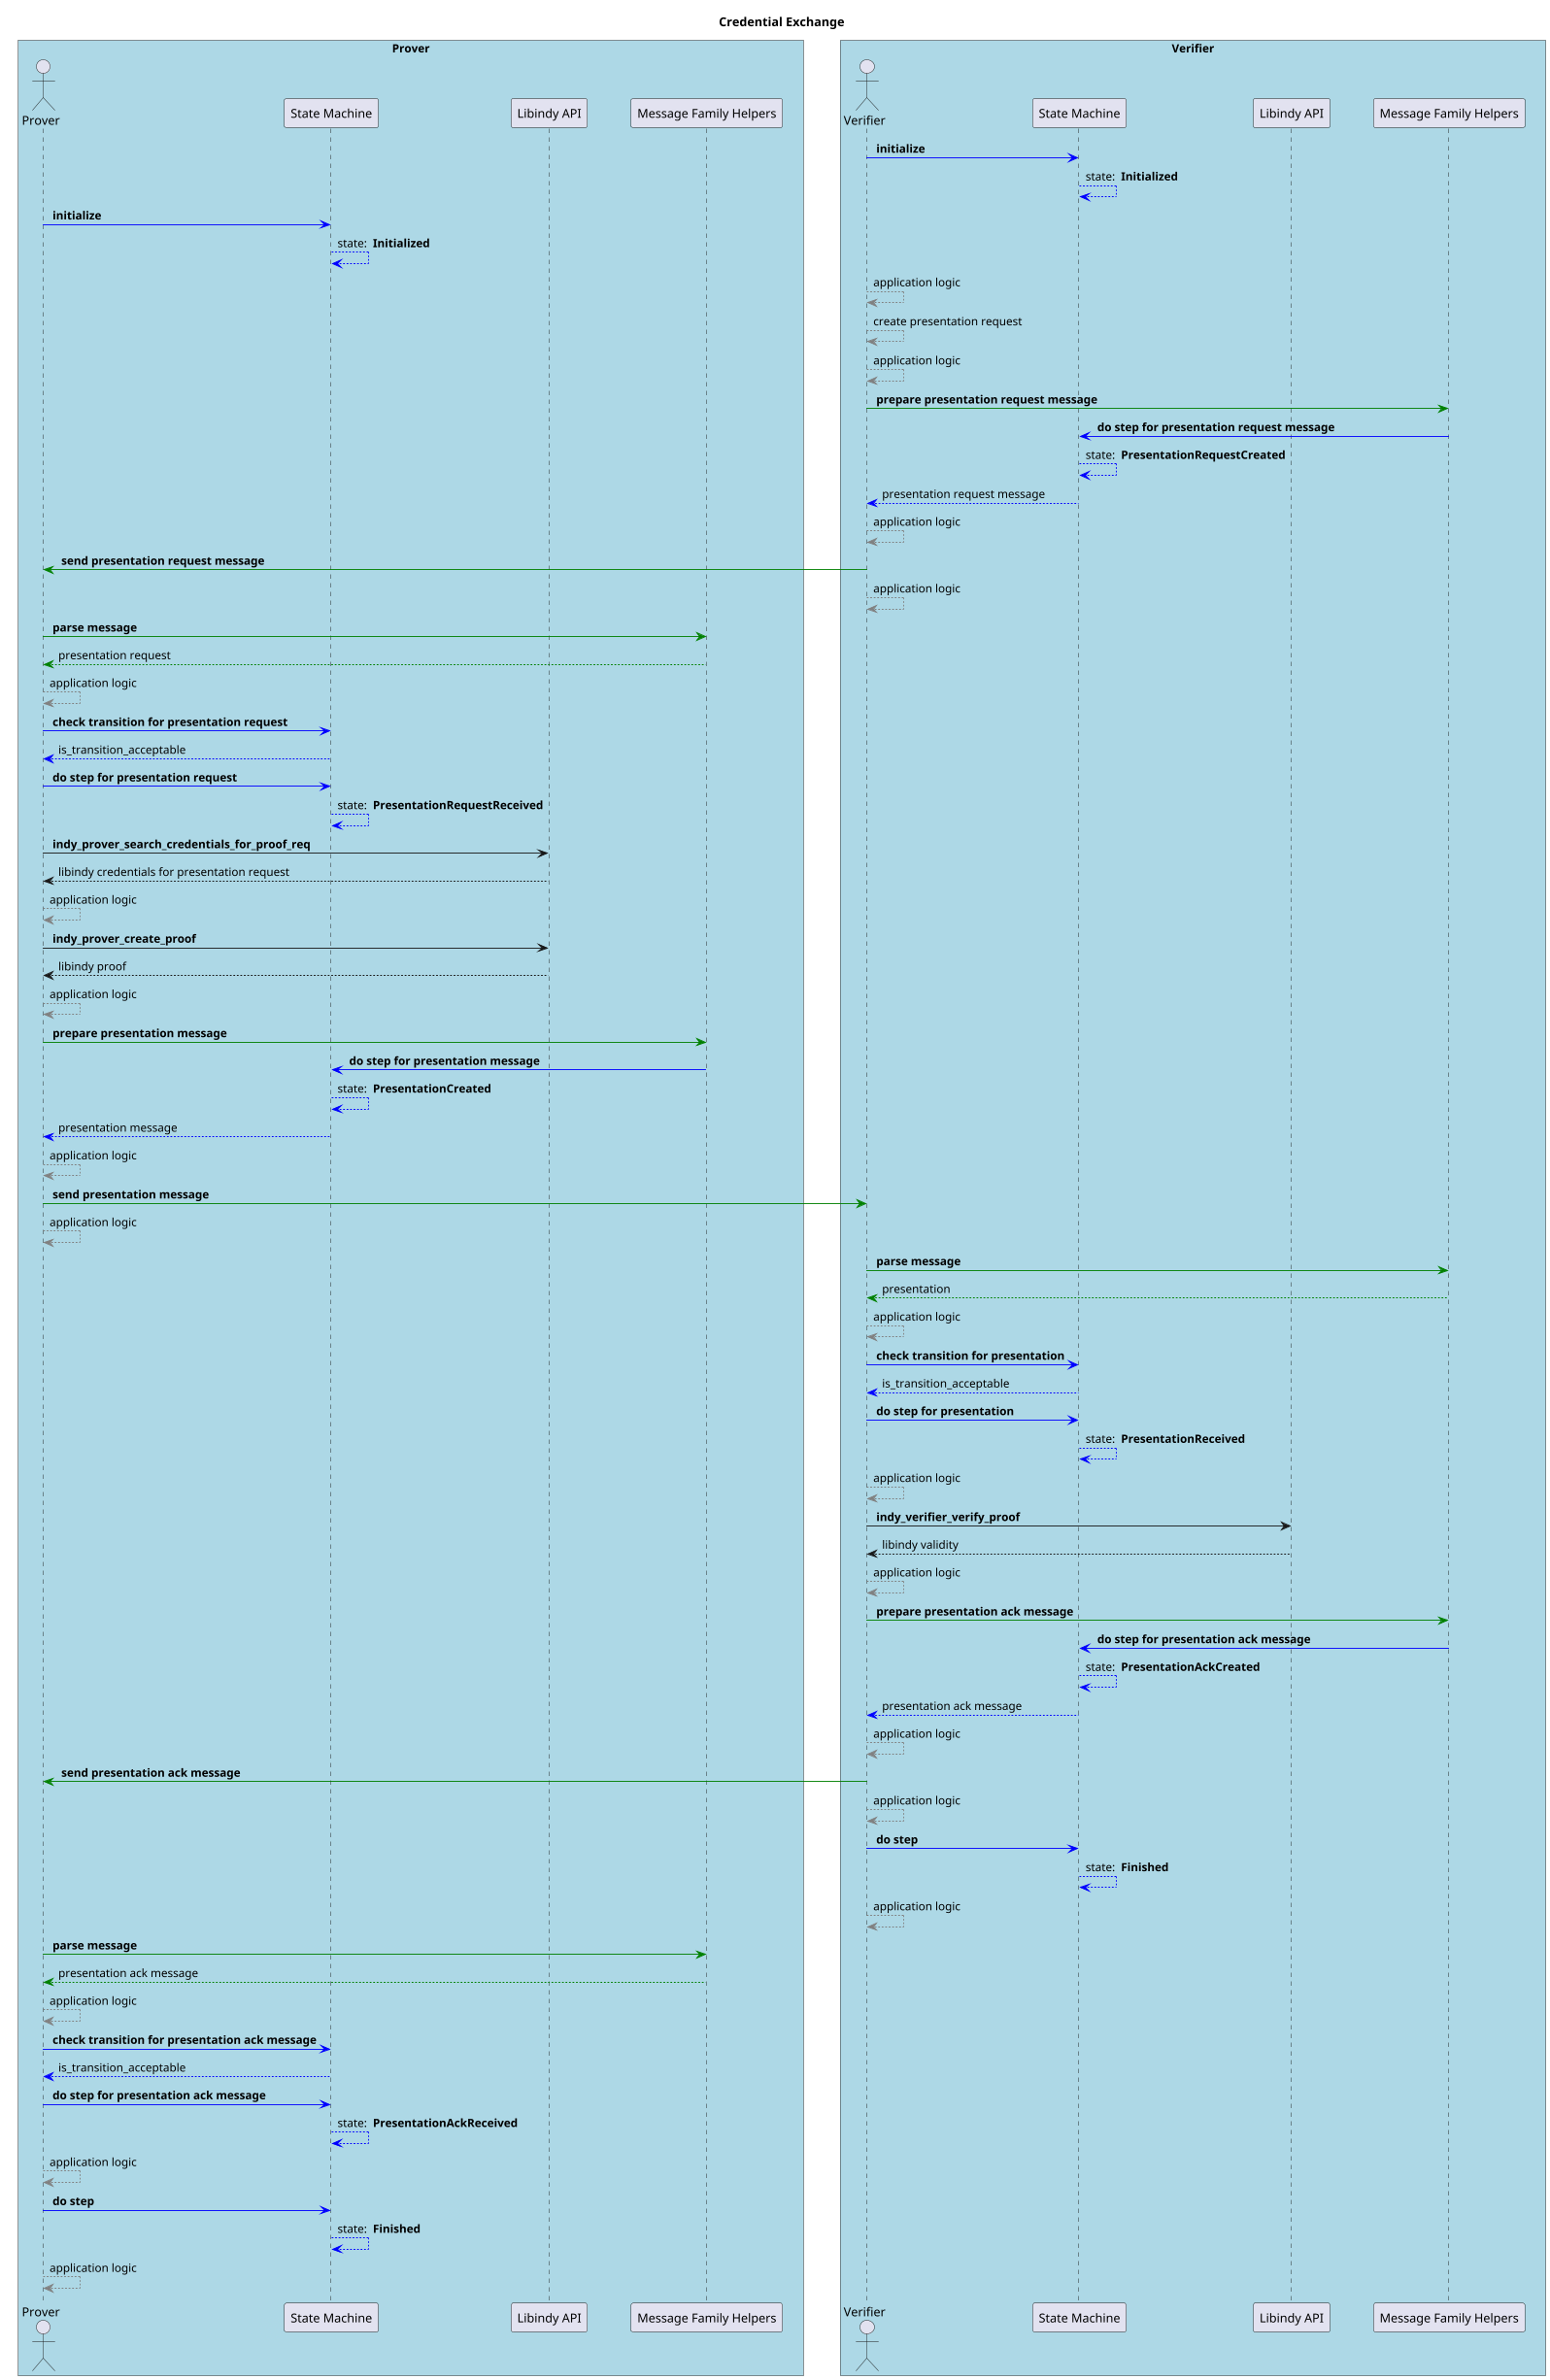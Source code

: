 @startuml
skinparam ParticipantPadding 20
skinparam BoxPadding 20

title Credential Exchange
scale 0.9

box "Prover" #LightBlue
actor "Prover" as P
participant "State Machine" as PSM
participant "Libindy API" as PLA
participant "Message Family Helpers" as PH
endbox

box "Verifier" #LightBlue
actor "Verifier" as V
participant "State Machine" as VSM
participant "Libindy API" as VLA
participant "Message Family Helpers" as VH
endbox

V -[#blue]> VSM: <b> initialize
VSM -[#blue]-> VSM: state: <b> Initialized

P -[#blue]> PSM: <b> initialize
PSM -[#blue]-> PSM: state: <b> Initialized

V -[#grey]-> V: application logic
V -[#grey]-> V: create presentation request
V -[#grey]-> V: application logic
V -[#green]> VH: <b> prepare presentation request message
VH -[#blue]> VSM: <b> do step for presentation request message
VSM -[#blue]-> VSM: state: <b> PresentationRequestCreated
VSM -[#blue]-> V: presentation request message
V -[#grey]-> V: application logic
V -[#green]> P: <b> send presentation request message
V -[#grey]-> V: application logic

P -[#green]> PH: <b> parse message
P <-[#green]- PH: presentation request
P -[#grey]-> P: application logic
P -[#blue]> PSM: <b> check transition for presentation request
PSM -[#blue]-> P: is_transition_acceptable
P -[#blue]> PSM: <b> do step for presentation request
PSM -[#blue]-> PSM: state: <b> PresentationRequestReceived
P -> PLA: <b> indy_prover_search_credentials_for_proof_req
PLA --> P: libindy credentials for presentation request
P -[#grey]-> P: application logic
P -> PLA: <b> indy_prover_create_proof
PLA --> P: libindy proof
P -[#grey]-> P: application logic
P -[#green]> PH: <b> prepare presentation message
PH -[#blue]> PSM: <b> do step for presentation message
PSM -[#blue]-> PSM: state: <b> PresentationCreated
PSM -[#blue]-> P: presentation message
P -[#grey]-> P: application logic
P -[#green]> V: <b> send presentation message
P -[#grey]-> P: application logic

V -[#green]> VH: <b> parse message
V <-[#green]- VH: presentation
V -[#grey]-> V: application logic
V -[#blue]> VSM: <b> check transition for presentation
VSM -[#blue]-> V: is_transition_acceptable
V -[#blue]> VSM: <b> do step for presentation
VSM -[#blue]-> VSM: state: <b> PresentationReceived
V -[#grey]-> V: application logic
V -> VLA: <b> indy_verifier_verify_proof
VLA --> V: libindy validity
V -[#grey]-> V: application logic
V -[#green]> VH: <b> prepare presentation ack message
VH -[#blue]> VSM: <b> do step for presentation ack message
VSM -[#blue]-> VSM: state: <b> PresentationAckCreated
VSM -[#blue]-> V: presentation ack message
V -[#grey]-> V: application logic
V -[#green]> P: <b> send presentation ack message
V -[#grey]-> V: application logic
V -[#blue]> VSM: <b> do step
VSM -[#blue]-> VSM: state: <b> Finished
V -[#grey]-> V: application logic

P -[#green]> PH: <b> parse message
P <-[#green]- PH: presentation ack message
P -[#grey]-> P: application logic
P -[#blue]> PSM: <b> check transition for presentation ack message
PSM -[#blue]-> P: is_transition_acceptable
P -[#blue]> PSM: <b> do step for presentation ack message
PSM -[#blue]-> PSM: state: <b> PresentationAckReceived
P -[#grey]-> P: application logic
P -[#blue]> PSM: <b> do step
PSM -[#blue]-> PSM: state: <b> Finished
P -[#grey]-> P: application logic

@enduml
